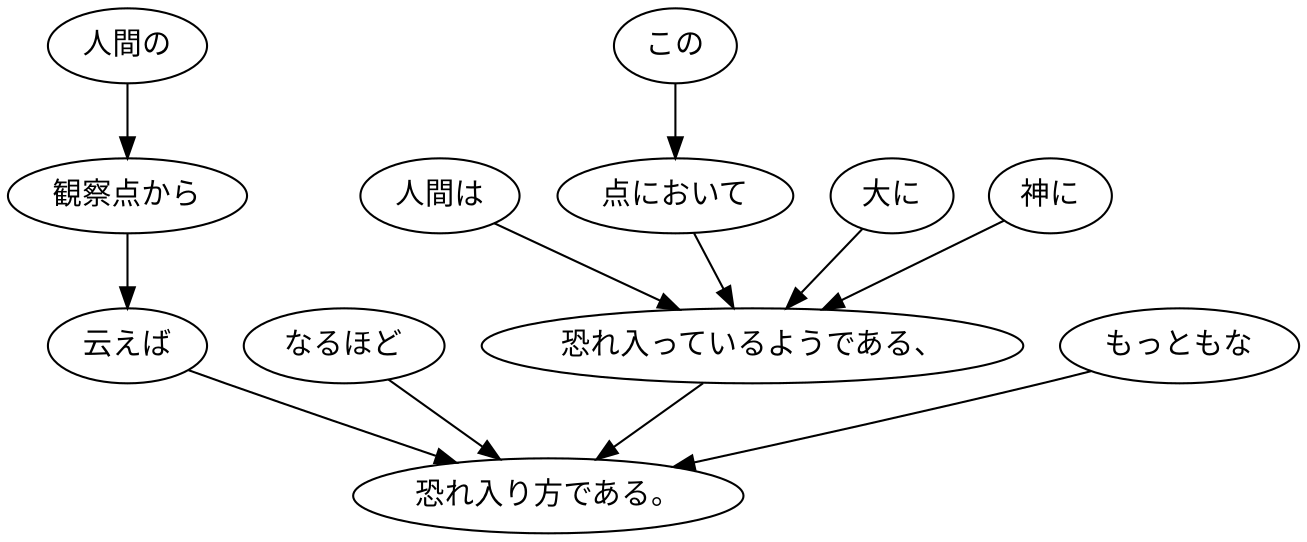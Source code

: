 digraph graph2775 {
	node0 [label="人間は"];
	node1 [label="この"];
	node2 [label="点において"];
	node3 [label="大に"];
	node4 [label="神に"];
	node5 [label="恐れ入っているようである、"];
	node6 [label="なるほど"];
	node7 [label="人間の"];
	node8 [label="観察点から"];
	node9 [label="云えば"];
	node10 [label="もっともな"];
	node11 [label="恐れ入り方である。"];
	node0 -> node5;
	node1 -> node2;
	node2 -> node5;
	node3 -> node5;
	node4 -> node5;
	node5 -> node11;
	node6 -> node11;
	node7 -> node8;
	node8 -> node9;
	node9 -> node11;
	node10 -> node11;
}
